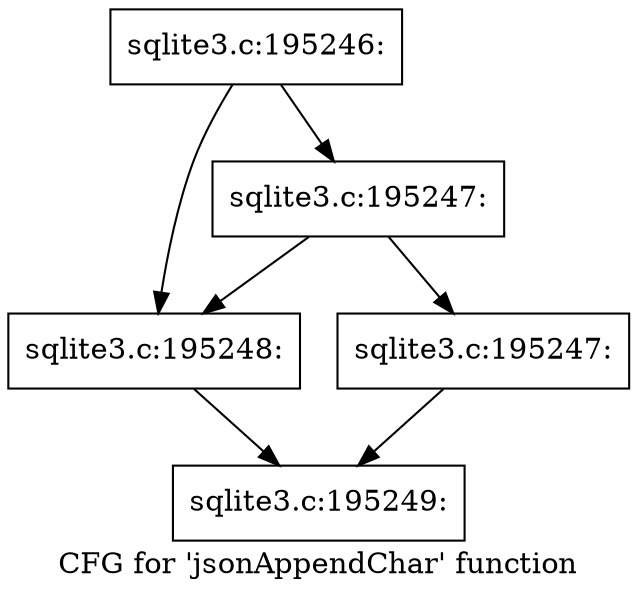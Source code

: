 digraph "CFG for 'jsonAppendChar' function" {
	label="CFG for 'jsonAppendChar' function";

	Node0x55c0fa85fa20 [shape=record,label="{sqlite3.c:195246:}"];
	Node0x55c0fa85fa20 -> Node0x55c0fa85fcf0;
	Node0x55c0fa85fa20 -> Node0x55c0fa86cf30;
	Node0x55c0fa85fcf0 [shape=record,label="{sqlite3.c:195247:}"];
	Node0x55c0fa85fcf0 -> Node0x55c0fa86ccc0;
	Node0x55c0fa85fcf0 -> Node0x55c0fa86cf30;
	Node0x55c0fa86ccc0 [shape=record,label="{sqlite3.c:195247:}"];
	Node0x55c0fa86ccc0 -> Node0x55c0fa85fba0;
	Node0x55c0fa86cf30 [shape=record,label="{sqlite3.c:195248:}"];
	Node0x55c0fa86cf30 -> Node0x55c0fa85fba0;
	Node0x55c0fa85fba0 [shape=record,label="{sqlite3.c:195249:}"];
}
